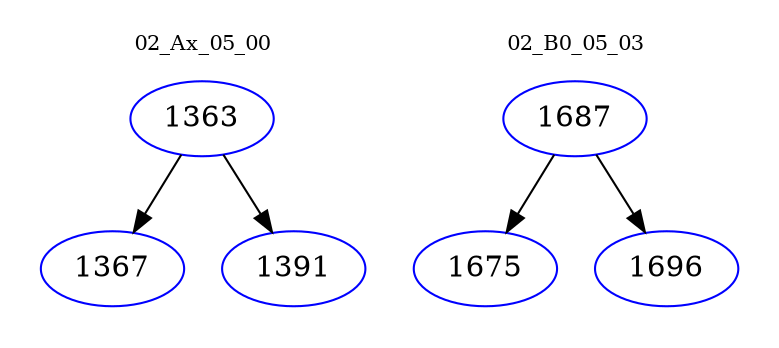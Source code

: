 digraph{
subgraph cluster_0 {
color = white
label = "02_Ax_05_00";
fontsize=10;
T0_1363 [label="1363", color="blue"]
T0_1363 -> T0_1367 [color="black"]
T0_1367 [label="1367", color="blue"]
T0_1363 -> T0_1391 [color="black"]
T0_1391 [label="1391", color="blue"]
}
subgraph cluster_1 {
color = white
label = "02_B0_05_03";
fontsize=10;
T1_1687 [label="1687", color="blue"]
T1_1687 -> T1_1675 [color="black"]
T1_1675 [label="1675", color="blue"]
T1_1687 -> T1_1696 [color="black"]
T1_1696 [label="1696", color="blue"]
}
}
